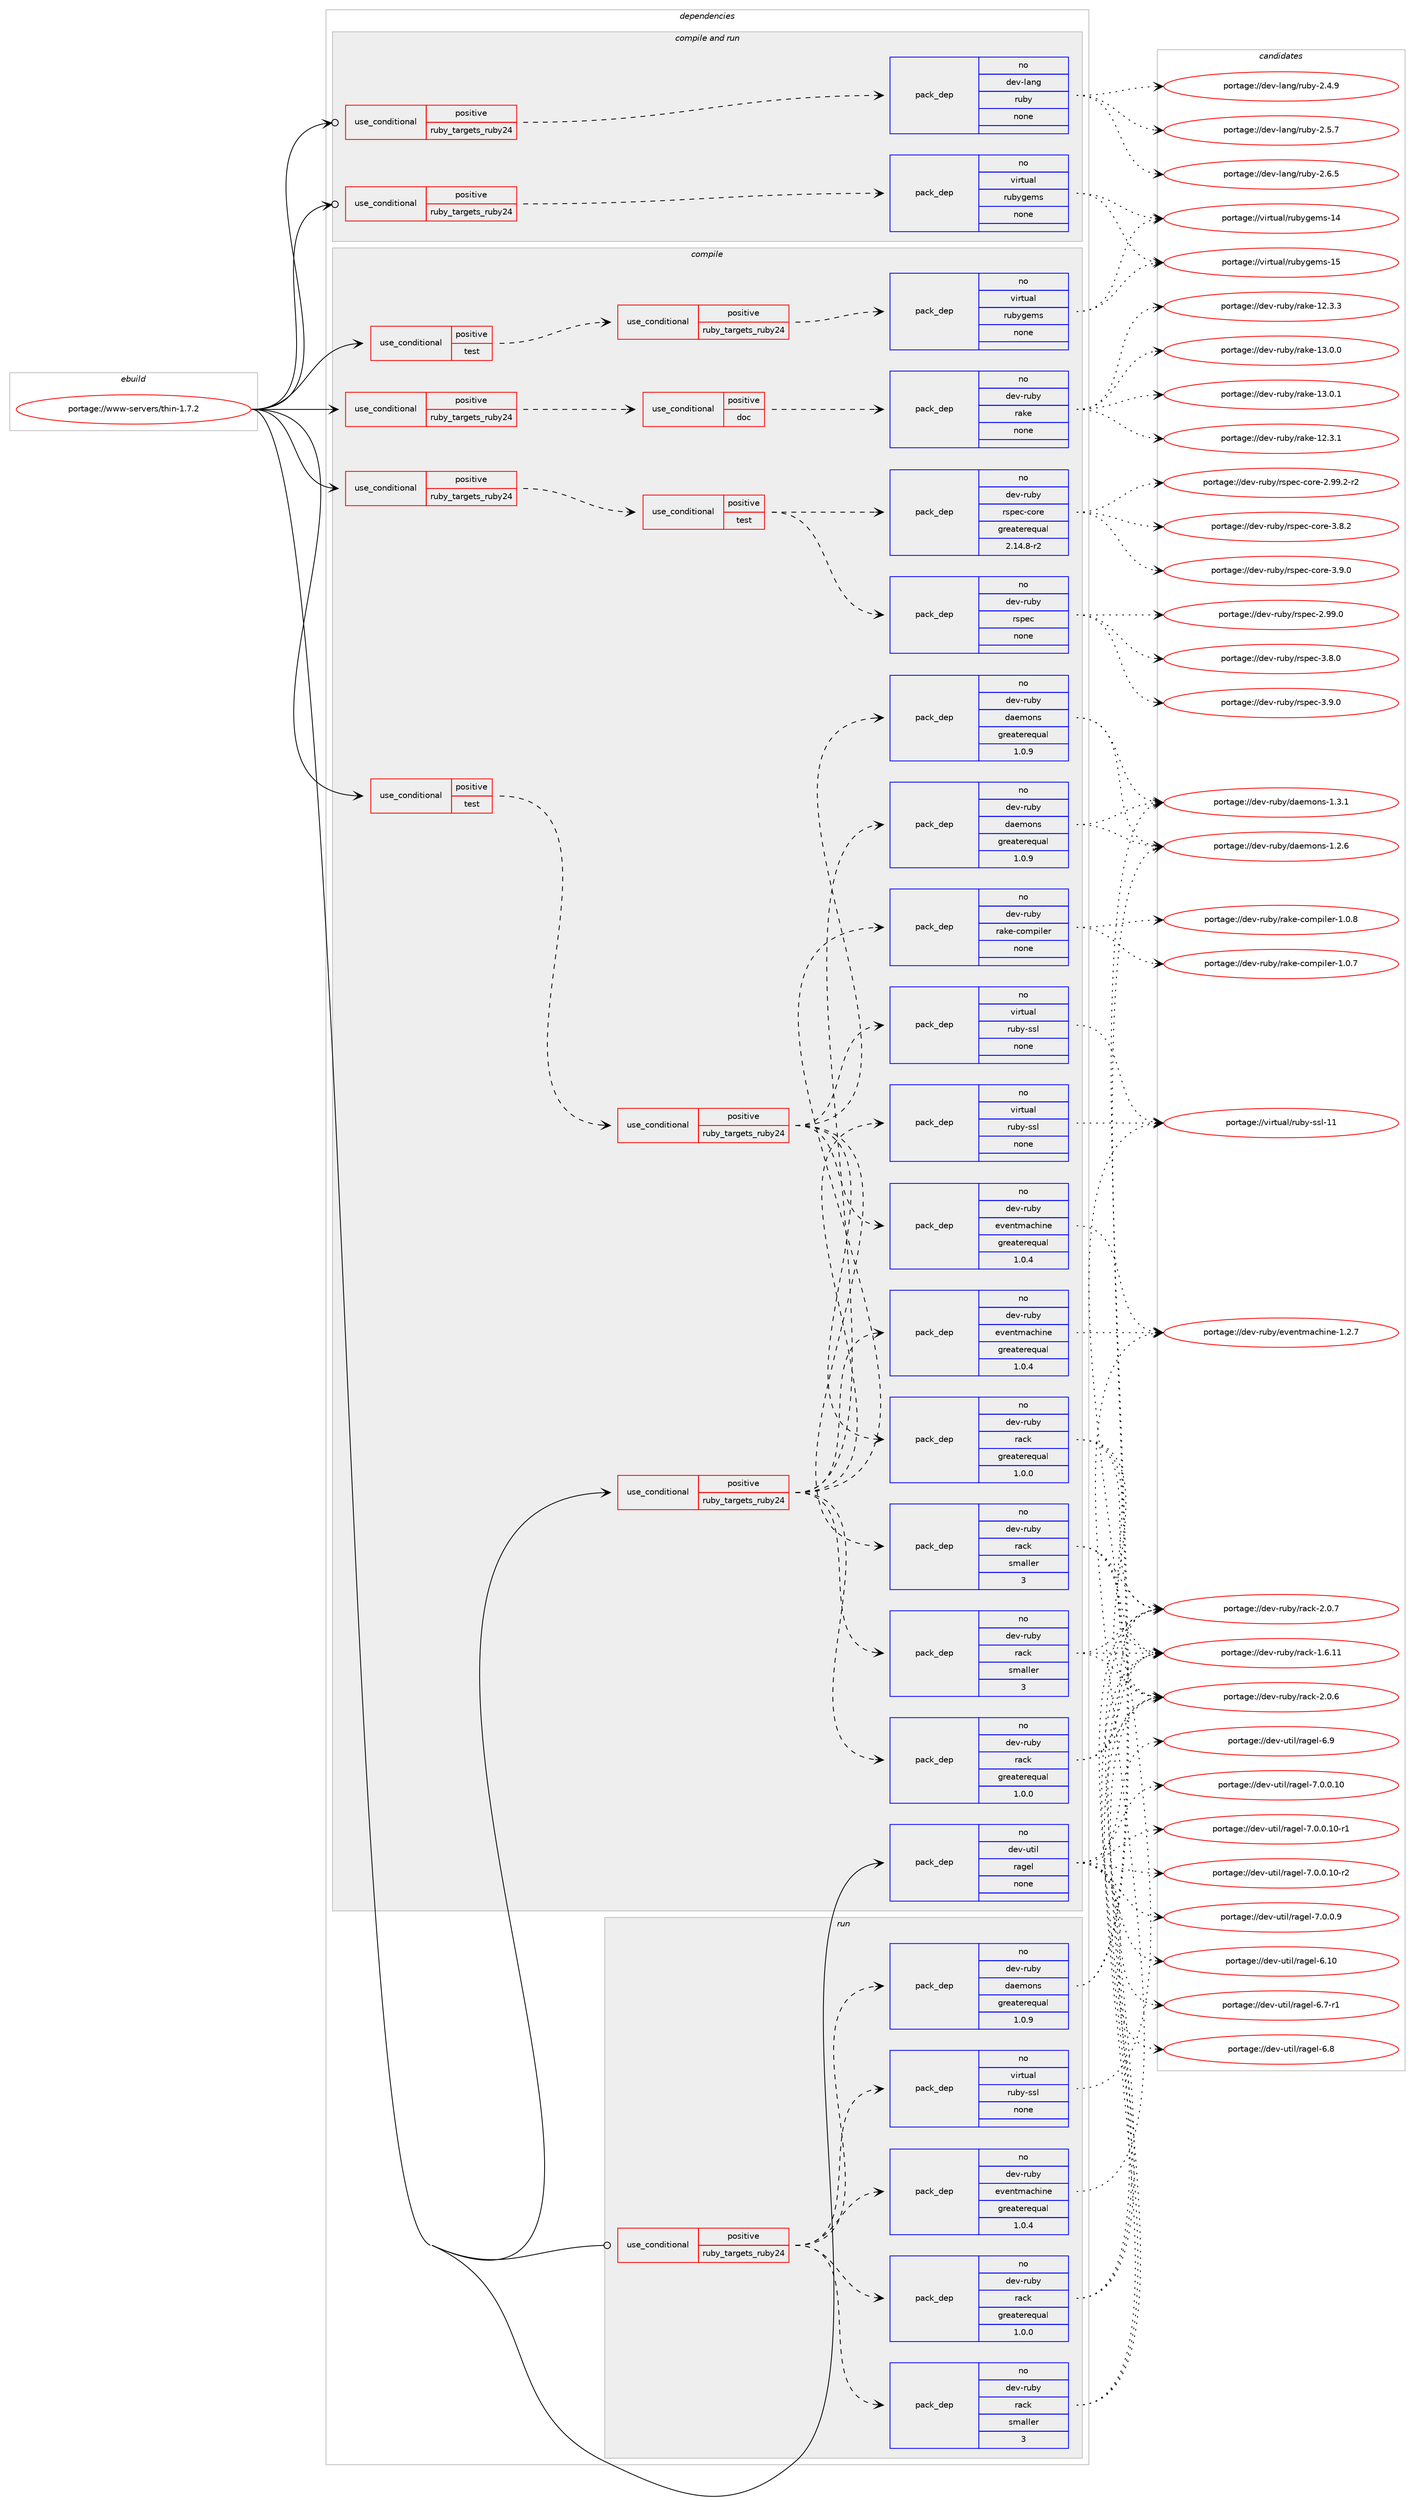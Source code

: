 digraph prolog {

# *************
# Graph options
# *************

newrank=true;
concentrate=true;
compound=true;
graph [rankdir=LR,fontname=Helvetica,fontsize=10,ranksep=1.5];#, ranksep=2.5, nodesep=0.2];
edge  [arrowhead=vee];
node  [fontname=Helvetica,fontsize=10];

# **********
# The ebuild
# **********

subgraph cluster_leftcol {
color=gray;
rank=same;
label=<<i>ebuild</i>>;
id [label="portage://www-servers/thin-1.7.2", color=red, width=4, href="../www-servers/thin-1.7.2.svg"];
}

# ****************
# The dependencies
# ****************

subgraph cluster_midcol {
color=gray;
label=<<i>dependencies</i>>;
subgraph cluster_compile {
fillcolor="#eeeeee";
style=filled;
label=<<i>compile</i>>;
subgraph cond107029 {
dependency444350 [label=<<TABLE BORDER="0" CELLBORDER="1" CELLSPACING="0" CELLPADDING="4"><TR><TD ROWSPAN="3" CELLPADDING="10">use_conditional</TD></TR><TR><TD>positive</TD></TR><TR><TD>ruby_targets_ruby24</TD></TR></TABLE>>, shape=none, color=red];
subgraph cond107030 {
dependency444351 [label=<<TABLE BORDER="0" CELLBORDER="1" CELLSPACING="0" CELLPADDING="4"><TR><TD ROWSPAN="3" CELLPADDING="10">use_conditional</TD></TR><TR><TD>positive</TD></TR><TR><TD>doc</TD></TR></TABLE>>, shape=none, color=red];
subgraph pack329433 {
dependency444352 [label=<<TABLE BORDER="0" CELLBORDER="1" CELLSPACING="0" CELLPADDING="4" WIDTH="220"><TR><TD ROWSPAN="6" CELLPADDING="30">pack_dep</TD></TR><TR><TD WIDTH="110">no</TD></TR><TR><TD>dev-ruby</TD></TR><TR><TD>rake</TD></TR><TR><TD>none</TD></TR><TR><TD></TD></TR></TABLE>>, shape=none, color=blue];
}
dependency444351:e -> dependency444352:w [weight=20,style="dashed",arrowhead="vee"];
}
dependency444350:e -> dependency444351:w [weight=20,style="dashed",arrowhead="vee"];
}
id:e -> dependency444350:w [weight=20,style="solid",arrowhead="vee"];
subgraph cond107031 {
dependency444353 [label=<<TABLE BORDER="0" CELLBORDER="1" CELLSPACING="0" CELLPADDING="4"><TR><TD ROWSPAN="3" CELLPADDING="10">use_conditional</TD></TR><TR><TD>positive</TD></TR><TR><TD>ruby_targets_ruby24</TD></TR></TABLE>>, shape=none, color=red];
subgraph cond107032 {
dependency444354 [label=<<TABLE BORDER="0" CELLBORDER="1" CELLSPACING="0" CELLPADDING="4"><TR><TD ROWSPAN="3" CELLPADDING="10">use_conditional</TD></TR><TR><TD>positive</TD></TR><TR><TD>test</TD></TR></TABLE>>, shape=none, color=red];
subgraph pack329434 {
dependency444355 [label=<<TABLE BORDER="0" CELLBORDER="1" CELLSPACING="0" CELLPADDING="4" WIDTH="220"><TR><TD ROWSPAN="6" CELLPADDING="30">pack_dep</TD></TR><TR><TD WIDTH="110">no</TD></TR><TR><TD>dev-ruby</TD></TR><TR><TD>rspec</TD></TR><TR><TD>none</TD></TR><TR><TD></TD></TR></TABLE>>, shape=none, color=blue];
}
dependency444354:e -> dependency444355:w [weight=20,style="dashed",arrowhead="vee"];
subgraph pack329435 {
dependency444356 [label=<<TABLE BORDER="0" CELLBORDER="1" CELLSPACING="0" CELLPADDING="4" WIDTH="220"><TR><TD ROWSPAN="6" CELLPADDING="30">pack_dep</TD></TR><TR><TD WIDTH="110">no</TD></TR><TR><TD>dev-ruby</TD></TR><TR><TD>rspec-core</TD></TR><TR><TD>greaterequal</TD></TR><TR><TD>2.14.8-r2</TD></TR></TABLE>>, shape=none, color=blue];
}
dependency444354:e -> dependency444356:w [weight=20,style="dashed",arrowhead="vee"];
}
dependency444353:e -> dependency444354:w [weight=20,style="dashed",arrowhead="vee"];
}
id:e -> dependency444353:w [weight=20,style="solid",arrowhead="vee"];
subgraph cond107033 {
dependency444357 [label=<<TABLE BORDER="0" CELLBORDER="1" CELLSPACING="0" CELLPADDING="4"><TR><TD ROWSPAN="3" CELLPADDING="10">use_conditional</TD></TR><TR><TD>positive</TD></TR><TR><TD>ruby_targets_ruby24</TD></TR></TABLE>>, shape=none, color=red];
subgraph pack329436 {
dependency444358 [label=<<TABLE BORDER="0" CELLBORDER="1" CELLSPACING="0" CELLPADDING="4" WIDTH="220"><TR><TD ROWSPAN="6" CELLPADDING="30">pack_dep</TD></TR><TR><TD WIDTH="110">no</TD></TR><TR><TD>dev-ruby</TD></TR><TR><TD>daemons</TD></TR><TR><TD>greaterequal</TD></TR><TR><TD>1.0.9</TD></TR></TABLE>>, shape=none, color=blue];
}
dependency444357:e -> dependency444358:w [weight=20,style="dashed",arrowhead="vee"];
subgraph pack329437 {
dependency444359 [label=<<TABLE BORDER="0" CELLBORDER="1" CELLSPACING="0" CELLPADDING="4" WIDTH="220"><TR><TD ROWSPAN="6" CELLPADDING="30">pack_dep</TD></TR><TR><TD WIDTH="110">no</TD></TR><TR><TD>dev-ruby</TD></TR><TR><TD>rack</TD></TR><TR><TD>greaterequal</TD></TR><TR><TD>1.0.0</TD></TR></TABLE>>, shape=none, color=blue];
}
dependency444357:e -> dependency444359:w [weight=20,style="dashed",arrowhead="vee"];
subgraph pack329438 {
dependency444360 [label=<<TABLE BORDER="0" CELLBORDER="1" CELLSPACING="0" CELLPADDING="4" WIDTH="220"><TR><TD ROWSPAN="6" CELLPADDING="30">pack_dep</TD></TR><TR><TD WIDTH="110">no</TD></TR><TR><TD>dev-ruby</TD></TR><TR><TD>rack</TD></TR><TR><TD>smaller</TD></TR><TR><TD>3</TD></TR></TABLE>>, shape=none, color=blue];
}
dependency444357:e -> dependency444360:w [weight=20,style="dashed",arrowhead="vee"];
subgraph pack329439 {
dependency444361 [label=<<TABLE BORDER="0" CELLBORDER="1" CELLSPACING="0" CELLPADDING="4" WIDTH="220"><TR><TD ROWSPAN="6" CELLPADDING="30">pack_dep</TD></TR><TR><TD WIDTH="110">no</TD></TR><TR><TD>dev-ruby</TD></TR><TR><TD>eventmachine</TD></TR><TR><TD>greaterequal</TD></TR><TR><TD>1.0.4</TD></TR></TABLE>>, shape=none, color=blue];
}
dependency444357:e -> dependency444361:w [weight=20,style="dashed",arrowhead="vee"];
subgraph pack329440 {
dependency444362 [label=<<TABLE BORDER="0" CELLBORDER="1" CELLSPACING="0" CELLPADDING="4" WIDTH="220"><TR><TD ROWSPAN="6" CELLPADDING="30">pack_dep</TD></TR><TR><TD WIDTH="110">no</TD></TR><TR><TD>virtual</TD></TR><TR><TD>ruby-ssl</TD></TR><TR><TD>none</TD></TR><TR><TD></TD></TR></TABLE>>, shape=none, color=blue];
}
dependency444357:e -> dependency444362:w [weight=20,style="dashed",arrowhead="vee"];
subgraph pack329441 {
dependency444363 [label=<<TABLE BORDER="0" CELLBORDER="1" CELLSPACING="0" CELLPADDING="4" WIDTH="220"><TR><TD ROWSPAN="6" CELLPADDING="30">pack_dep</TD></TR><TR><TD WIDTH="110">no</TD></TR><TR><TD>dev-ruby</TD></TR><TR><TD>rake-compiler</TD></TR><TR><TD>none</TD></TR><TR><TD></TD></TR></TABLE>>, shape=none, color=blue];
}
dependency444357:e -> dependency444363:w [weight=20,style="dashed",arrowhead="vee"];
}
id:e -> dependency444357:w [weight=20,style="solid",arrowhead="vee"];
subgraph cond107034 {
dependency444364 [label=<<TABLE BORDER="0" CELLBORDER="1" CELLSPACING="0" CELLPADDING="4"><TR><TD ROWSPAN="3" CELLPADDING="10">use_conditional</TD></TR><TR><TD>positive</TD></TR><TR><TD>test</TD></TR></TABLE>>, shape=none, color=red];
subgraph cond107035 {
dependency444365 [label=<<TABLE BORDER="0" CELLBORDER="1" CELLSPACING="0" CELLPADDING="4"><TR><TD ROWSPAN="3" CELLPADDING="10">use_conditional</TD></TR><TR><TD>positive</TD></TR><TR><TD>ruby_targets_ruby24</TD></TR></TABLE>>, shape=none, color=red];
subgraph pack329442 {
dependency444366 [label=<<TABLE BORDER="0" CELLBORDER="1" CELLSPACING="0" CELLPADDING="4" WIDTH="220"><TR><TD ROWSPAN="6" CELLPADDING="30">pack_dep</TD></TR><TR><TD WIDTH="110">no</TD></TR><TR><TD>dev-ruby</TD></TR><TR><TD>daemons</TD></TR><TR><TD>greaterequal</TD></TR><TR><TD>1.0.9</TD></TR></TABLE>>, shape=none, color=blue];
}
dependency444365:e -> dependency444366:w [weight=20,style="dashed",arrowhead="vee"];
subgraph pack329443 {
dependency444367 [label=<<TABLE BORDER="0" CELLBORDER="1" CELLSPACING="0" CELLPADDING="4" WIDTH="220"><TR><TD ROWSPAN="6" CELLPADDING="30">pack_dep</TD></TR><TR><TD WIDTH="110">no</TD></TR><TR><TD>dev-ruby</TD></TR><TR><TD>rack</TD></TR><TR><TD>greaterequal</TD></TR><TR><TD>1.0.0</TD></TR></TABLE>>, shape=none, color=blue];
}
dependency444365:e -> dependency444367:w [weight=20,style="dashed",arrowhead="vee"];
subgraph pack329444 {
dependency444368 [label=<<TABLE BORDER="0" CELLBORDER="1" CELLSPACING="0" CELLPADDING="4" WIDTH="220"><TR><TD ROWSPAN="6" CELLPADDING="30">pack_dep</TD></TR><TR><TD WIDTH="110">no</TD></TR><TR><TD>dev-ruby</TD></TR><TR><TD>rack</TD></TR><TR><TD>smaller</TD></TR><TR><TD>3</TD></TR></TABLE>>, shape=none, color=blue];
}
dependency444365:e -> dependency444368:w [weight=20,style="dashed",arrowhead="vee"];
subgraph pack329445 {
dependency444369 [label=<<TABLE BORDER="0" CELLBORDER="1" CELLSPACING="0" CELLPADDING="4" WIDTH="220"><TR><TD ROWSPAN="6" CELLPADDING="30">pack_dep</TD></TR><TR><TD WIDTH="110">no</TD></TR><TR><TD>dev-ruby</TD></TR><TR><TD>eventmachine</TD></TR><TR><TD>greaterequal</TD></TR><TR><TD>1.0.4</TD></TR></TABLE>>, shape=none, color=blue];
}
dependency444365:e -> dependency444369:w [weight=20,style="dashed",arrowhead="vee"];
subgraph pack329446 {
dependency444370 [label=<<TABLE BORDER="0" CELLBORDER="1" CELLSPACING="0" CELLPADDING="4" WIDTH="220"><TR><TD ROWSPAN="6" CELLPADDING="30">pack_dep</TD></TR><TR><TD WIDTH="110">no</TD></TR><TR><TD>virtual</TD></TR><TR><TD>ruby-ssl</TD></TR><TR><TD>none</TD></TR><TR><TD></TD></TR></TABLE>>, shape=none, color=blue];
}
dependency444365:e -> dependency444370:w [weight=20,style="dashed",arrowhead="vee"];
}
dependency444364:e -> dependency444365:w [weight=20,style="dashed",arrowhead="vee"];
}
id:e -> dependency444364:w [weight=20,style="solid",arrowhead="vee"];
subgraph cond107036 {
dependency444371 [label=<<TABLE BORDER="0" CELLBORDER="1" CELLSPACING="0" CELLPADDING="4"><TR><TD ROWSPAN="3" CELLPADDING="10">use_conditional</TD></TR><TR><TD>positive</TD></TR><TR><TD>test</TD></TR></TABLE>>, shape=none, color=red];
subgraph cond107037 {
dependency444372 [label=<<TABLE BORDER="0" CELLBORDER="1" CELLSPACING="0" CELLPADDING="4"><TR><TD ROWSPAN="3" CELLPADDING="10">use_conditional</TD></TR><TR><TD>positive</TD></TR><TR><TD>ruby_targets_ruby24</TD></TR></TABLE>>, shape=none, color=red];
subgraph pack329447 {
dependency444373 [label=<<TABLE BORDER="0" CELLBORDER="1" CELLSPACING="0" CELLPADDING="4" WIDTH="220"><TR><TD ROWSPAN="6" CELLPADDING="30">pack_dep</TD></TR><TR><TD WIDTH="110">no</TD></TR><TR><TD>virtual</TD></TR><TR><TD>rubygems</TD></TR><TR><TD>none</TD></TR><TR><TD></TD></TR></TABLE>>, shape=none, color=blue];
}
dependency444372:e -> dependency444373:w [weight=20,style="dashed",arrowhead="vee"];
}
dependency444371:e -> dependency444372:w [weight=20,style="dashed",arrowhead="vee"];
}
id:e -> dependency444371:w [weight=20,style="solid",arrowhead="vee"];
subgraph pack329448 {
dependency444374 [label=<<TABLE BORDER="0" CELLBORDER="1" CELLSPACING="0" CELLPADDING="4" WIDTH="220"><TR><TD ROWSPAN="6" CELLPADDING="30">pack_dep</TD></TR><TR><TD WIDTH="110">no</TD></TR><TR><TD>dev-util</TD></TR><TR><TD>ragel</TD></TR><TR><TD>none</TD></TR><TR><TD></TD></TR></TABLE>>, shape=none, color=blue];
}
id:e -> dependency444374:w [weight=20,style="solid",arrowhead="vee"];
}
subgraph cluster_compileandrun {
fillcolor="#eeeeee";
style=filled;
label=<<i>compile and run</i>>;
subgraph cond107038 {
dependency444375 [label=<<TABLE BORDER="0" CELLBORDER="1" CELLSPACING="0" CELLPADDING="4"><TR><TD ROWSPAN="3" CELLPADDING="10">use_conditional</TD></TR><TR><TD>positive</TD></TR><TR><TD>ruby_targets_ruby24</TD></TR></TABLE>>, shape=none, color=red];
subgraph pack329449 {
dependency444376 [label=<<TABLE BORDER="0" CELLBORDER="1" CELLSPACING="0" CELLPADDING="4" WIDTH="220"><TR><TD ROWSPAN="6" CELLPADDING="30">pack_dep</TD></TR><TR><TD WIDTH="110">no</TD></TR><TR><TD>dev-lang</TD></TR><TR><TD>ruby</TD></TR><TR><TD>none</TD></TR><TR><TD></TD></TR></TABLE>>, shape=none, color=blue];
}
dependency444375:e -> dependency444376:w [weight=20,style="dashed",arrowhead="vee"];
}
id:e -> dependency444375:w [weight=20,style="solid",arrowhead="odotvee"];
subgraph cond107039 {
dependency444377 [label=<<TABLE BORDER="0" CELLBORDER="1" CELLSPACING="0" CELLPADDING="4"><TR><TD ROWSPAN="3" CELLPADDING="10">use_conditional</TD></TR><TR><TD>positive</TD></TR><TR><TD>ruby_targets_ruby24</TD></TR></TABLE>>, shape=none, color=red];
subgraph pack329450 {
dependency444378 [label=<<TABLE BORDER="0" CELLBORDER="1" CELLSPACING="0" CELLPADDING="4" WIDTH="220"><TR><TD ROWSPAN="6" CELLPADDING="30">pack_dep</TD></TR><TR><TD WIDTH="110">no</TD></TR><TR><TD>virtual</TD></TR><TR><TD>rubygems</TD></TR><TR><TD>none</TD></TR><TR><TD></TD></TR></TABLE>>, shape=none, color=blue];
}
dependency444377:e -> dependency444378:w [weight=20,style="dashed",arrowhead="vee"];
}
id:e -> dependency444377:w [weight=20,style="solid",arrowhead="odotvee"];
}
subgraph cluster_run {
fillcolor="#eeeeee";
style=filled;
label=<<i>run</i>>;
subgraph cond107040 {
dependency444379 [label=<<TABLE BORDER="0" CELLBORDER="1" CELLSPACING="0" CELLPADDING="4"><TR><TD ROWSPAN="3" CELLPADDING="10">use_conditional</TD></TR><TR><TD>positive</TD></TR><TR><TD>ruby_targets_ruby24</TD></TR></TABLE>>, shape=none, color=red];
subgraph pack329451 {
dependency444380 [label=<<TABLE BORDER="0" CELLBORDER="1" CELLSPACING="0" CELLPADDING="4" WIDTH="220"><TR><TD ROWSPAN="6" CELLPADDING="30">pack_dep</TD></TR><TR><TD WIDTH="110">no</TD></TR><TR><TD>dev-ruby</TD></TR><TR><TD>daemons</TD></TR><TR><TD>greaterequal</TD></TR><TR><TD>1.0.9</TD></TR></TABLE>>, shape=none, color=blue];
}
dependency444379:e -> dependency444380:w [weight=20,style="dashed",arrowhead="vee"];
subgraph pack329452 {
dependency444381 [label=<<TABLE BORDER="0" CELLBORDER="1" CELLSPACING="0" CELLPADDING="4" WIDTH="220"><TR><TD ROWSPAN="6" CELLPADDING="30">pack_dep</TD></TR><TR><TD WIDTH="110">no</TD></TR><TR><TD>dev-ruby</TD></TR><TR><TD>rack</TD></TR><TR><TD>greaterequal</TD></TR><TR><TD>1.0.0</TD></TR></TABLE>>, shape=none, color=blue];
}
dependency444379:e -> dependency444381:w [weight=20,style="dashed",arrowhead="vee"];
subgraph pack329453 {
dependency444382 [label=<<TABLE BORDER="0" CELLBORDER="1" CELLSPACING="0" CELLPADDING="4" WIDTH="220"><TR><TD ROWSPAN="6" CELLPADDING="30">pack_dep</TD></TR><TR><TD WIDTH="110">no</TD></TR><TR><TD>dev-ruby</TD></TR><TR><TD>rack</TD></TR><TR><TD>smaller</TD></TR><TR><TD>3</TD></TR></TABLE>>, shape=none, color=blue];
}
dependency444379:e -> dependency444382:w [weight=20,style="dashed",arrowhead="vee"];
subgraph pack329454 {
dependency444383 [label=<<TABLE BORDER="0" CELLBORDER="1" CELLSPACING="0" CELLPADDING="4" WIDTH="220"><TR><TD ROWSPAN="6" CELLPADDING="30">pack_dep</TD></TR><TR><TD WIDTH="110">no</TD></TR><TR><TD>dev-ruby</TD></TR><TR><TD>eventmachine</TD></TR><TR><TD>greaterequal</TD></TR><TR><TD>1.0.4</TD></TR></TABLE>>, shape=none, color=blue];
}
dependency444379:e -> dependency444383:w [weight=20,style="dashed",arrowhead="vee"];
subgraph pack329455 {
dependency444384 [label=<<TABLE BORDER="0" CELLBORDER="1" CELLSPACING="0" CELLPADDING="4" WIDTH="220"><TR><TD ROWSPAN="6" CELLPADDING="30">pack_dep</TD></TR><TR><TD WIDTH="110">no</TD></TR><TR><TD>virtual</TD></TR><TR><TD>ruby-ssl</TD></TR><TR><TD>none</TD></TR><TR><TD></TD></TR></TABLE>>, shape=none, color=blue];
}
dependency444379:e -> dependency444384:w [weight=20,style="dashed",arrowhead="vee"];
}
id:e -> dependency444379:w [weight=20,style="solid",arrowhead="odot"];
}
}

# **************
# The candidates
# **************

subgraph cluster_choices {
rank=same;
color=gray;
label=<<i>candidates</i>>;

subgraph choice329433 {
color=black;
nodesep=1;
choiceportage1001011184511411798121471149710710145495046514649 [label="portage://dev-ruby/rake-12.3.1", color=red, width=4,href="../dev-ruby/rake-12.3.1.svg"];
choiceportage1001011184511411798121471149710710145495046514651 [label="portage://dev-ruby/rake-12.3.3", color=red, width=4,href="../dev-ruby/rake-12.3.3.svg"];
choiceportage1001011184511411798121471149710710145495146484648 [label="portage://dev-ruby/rake-13.0.0", color=red, width=4,href="../dev-ruby/rake-13.0.0.svg"];
choiceportage1001011184511411798121471149710710145495146484649 [label="portage://dev-ruby/rake-13.0.1", color=red, width=4,href="../dev-ruby/rake-13.0.1.svg"];
dependency444352:e -> choiceportage1001011184511411798121471149710710145495046514649:w [style=dotted,weight="100"];
dependency444352:e -> choiceportage1001011184511411798121471149710710145495046514651:w [style=dotted,weight="100"];
dependency444352:e -> choiceportage1001011184511411798121471149710710145495146484648:w [style=dotted,weight="100"];
dependency444352:e -> choiceportage1001011184511411798121471149710710145495146484649:w [style=dotted,weight="100"];
}
subgraph choice329434 {
color=black;
nodesep=1;
choiceportage1001011184511411798121471141151121019945504657574648 [label="portage://dev-ruby/rspec-2.99.0", color=red, width=4,href="../dev-ruby/rspec-2.99.0.svg"];
choiceportage10010111845114117981214711411511210199455146564648 [label="portage://dev-ruby/rspec-3.8.0", color=red, width=4,href="../dev-ruby/rspec-3.8.0.svg"];
choiceportage10010111845114117981214711411511210199455146574648 [label="portage://dev-ruby/rspec-3.9.0", color=red, width=4,href="../dev-ruby/rspec-3.9.0.svg"];
dependency444355:e -> choiceportage1001011184511411798121471141151121019945504657574648:w [style=dotted,weight="100"];
dependency444355:e -> choiceportage10010111845114117981214711411511210199455146564648:w [style=dotted,weight="100"];
dependency444355:e -> choiceportage10010111845114117981214711411511210199455146574648:w [style=dotted,weight="100"];
}
subgraph choice329435 {
color=black;
nodesep=1;
choiceportage100101118451141179812147114115112101994599111114101455046575746504511450 [label="portage://dev-ruby/rspec-core-2.99.2-r2", color=red, width=4,href="../dev-ruby/rspec-core-2.99.2-r2.svg"];
choiceportage100101118451141179812147114115112101994599111114101455146564650 [label="portage://dev-ruby/rspec-core-3.8.2", color=red, width=4,href="../dev-ruby/rspec-core-3.8.2.svg"];
choiceportage100101118451141179812147114115112101994599111114101455146574648 [label="portage://dev-ruby/rspec-core-3.9.0", color=red, width=4,href="../dev-ruby/rspec-core-3.9.0.svg"];
dependency444356:e -> choiceportage100101118451141179812147114115112101994599111114101455046575746504511450:w [style=dotted,weight="100"];
dependency444356:e -> choiceportage100101118451141179812147114115112101994599111114101455146564650:w [style=dotted,weight="100"];
dependency444356:e -> choiceportage100101118451141179812147114115112101994599111114101455146574648:w [style=dotted,weight="100"];
}
subgraph choice329436 {
color=black;
nodesep=1;
choiceportage10010111845114117981214710097101109111110115454946504654 [label="portage://dev-ruby/daemons-1.2.6", color=red, width=4,href="../dev-ruby/daemons-1.2.6.svg"];
choiceportage10010111845114117981214710097101109111110115454946514649 [label="portage://dev-ruby/daemons-1.3.1", color=red, width=4,href="../dev-ruby/daemons-1.3.1.svg"];
dependency444358:e -> choiceportage10010111845114117981214710097101109111110115454946504654:w [style=dotted,weight="100"];
dependency444358:e -> choiceportage10010111845114117981214710097101109111110115454946514649:w [style=dotted,weight="100"];
}
subgraph choice329437 {
color=black;
nodesep=1;
choiceportage100101118451141179812147114979910745494654464949 [label="portage://dev-ruby/rack-1.6.11", color=red, width=4,href="../dev-ruby/rack-1.6.11.svg"];
choiceportage1001011184511411798121471149799107455046484654 [label="portage://dev-ruby/rack-2.0.6", color=red, width=4,href="../dev-ruby/rack-2.0.6.svg"];
choiceportage1001011184511411798121471149799107455046484655 [label="portage://dev-ruby/rack-2.0.7", color=red, width=4,href="../dev-ruby/rack-2.0.7.svg"];
dependency444359:e -> choiceportage100101118451141179812147114979910745494654464949:w [style=dotted,weight="100"];
dependency444359:e -> choiceportage1001011184511411798121471149799107455046484654:w [style=dotted,weight="100"];
dependency444359:e -> choiceportage1001011184511411798121471149799107455046484655:w [style=dotted,weight="100"];
}
subgraph choice329438 {
color=black;
nodesep=1;
choiceportage100101118451141179812147114979910745494654464949 [label="portage://dev-ruby/rack-1.6.11", color=red, width=4,href="../dev-ruby/rack-1.6.11.svg"];
choiceportage1001011184511411798121471149799107455046484654 [label="portage://dev-ruby/rack-2.0.6", color=red, width=4,href="../dev-ruby/rack-2.0.6.svg"];
choiceportage1001011184511411798121471149799107455046484655 [label="portage://dev-ruby/rack-2.0.7", color=red, width=4,href="../dev-ruby/rack-2.0.7.svg"];
dependency444360:e -> choiceportage100101118451141179812147114979910745494654464949:w [style=dotted,weight="100"];
dependency444360:e -> choiceportage1001011184511411798121471149799107455046484654:w [style=dotted,weight="100"];
dependency444360:e -> choiceportage1001011184511411798121471149799107455046484655:w [style=dotted,weight="100"];
}
subgraph choice329439 {
color=black;
nodesep=1;
choiceportage1001011184511411798121471011181011101161099799104105110101454946504655 [label="portage://dev-ruby/eventmachine-1.2.7", color=red, width=4,href="../dev-ruby/eventmachine-1.2.7.svg"];
dependency444361:e -> choiceportage1001011184511411798121471011181011101161099799104105110101454946504655:w [style=dotted,weight="100"];
}
subgraph choice329440 {
color=black;
nodesep=1;
choiceportage11810511411611797108471141179812145115115108454949 [label="portage://virtual/ruby-ssl-11", color=red, width=4,href="../virtual/ruby-ssl-11.svg"];
dependency444362:e -> choiceportage11810511411611797108471141179812145115115108454949:w [style=dotted,weight="100"];
}
subgraph choice329441 {
color=black;
nodesep=1;
choiceportage100101118451141179812147114971071014599111109112105108101114454946484655 [label="portage://dev-ruby/rake-compiler-1.0.7", color=red, width=4,href="../dev-ruby/rake-compiler-1.0.7.svg"];
choiceportage100101118451141179812147114971071014599111109112105108101114454946484656 [label="portage://dev-ruby/rake-compiler-1.0.8", color=red, width=4,href="../dev-ruby/rake-compiler-1.0.8.svg"];
dependency444363:e -> choiceportage100101118451141179812147114971071014599111109112105108101114454946484655:w [style=dotted,weight="100"];
dependency444363:e -> choiceportage100101118451141179812147114971071014599111109112105108101114454946484656:w [style=dotted,weight="100"];
}
subgraph choice329442 {
color=black;
nodesep=1;
choiceportage10010111845114117981214710097101109111110115454946504654 [label="portage://dev-ruby/daemons-1.2.6", color=red, width=4,href="../dev-ruby/daemons-1.2.6.svg"];
choiceportage10010111845114117981214710097101109111110115454946514649 [label="portage://dev-ruby/daemons-1.3.1", color=red, width=4,href="../dev-ruby/daemons-1.3.1.svg"];
dependency444366:e -> choiceportage10010111845114117981214710097101109111110115454946504654:w [style=dotted,weight="100"];
dependency444366:e -> choiceportage10010111845114117981214710097101109111110115454946514649:w [style=dotted,weight="100"];
}
subgraph choice329443 {
color=black;
nodesep=1;
choiceportage100101118451141179812147114979910745494654464949 [label="portage://dev-ruby/rack-1.6.11", color=red, width=4,href="../dev-ruby/rack-1.6.11.svg"];
choiceportage1001011184511411798121471149799107455046484654 [label="portage://dev-ruby/rack-2.0.6", color=red, width=4,href="../dev-ruby/rack-2.0.6.svg"];
choiceportage1001011184511411798121471149799107455046484655 [label="portage://dev-ruby/rack-2.0.7", color=red, width=4,href="../dev-ruby/rack-2.0.7.svg"];
dependency444367:e -> choiceportage100101118451141179812147114979910745494654464949:w [style=dotted,weight="100"];
dependency444367:e -> choiceportage1001011184511411798121471149799107455046484654:w [style=dotted,weight="100"];
dependency444367:e -> choiceportage1001011184511411798121471149799107455046484655:w [style=dotted,weight="100"];
}
subgraph choice329444 {
color=black;
nodesep=1;
choiceportage100101118451141179812147114979910745494654464949 [label="portage://dev-ruby/rack-1.6.11", color=red, width=4,href="../dev-ruby/rack-1.6.11.svg"];
choiceportage1001011184511411798121471149799107455046484654 [label="portage://dev-ruby/rack-2.0.6", color=red, width=4,href="../dev-ruby/rack-2.0.6.svg"];
choiceportage1001011184511411798121471149799107455046484655 [label="portage://dev-ruby/rack-2.0.7", color=red, width=4,href="../dev-ruby/rack-2.0.7.svg"];
dependency444368:e -> choiceportage100101118451141179812147114979910745494654464949:w [style=dotted,weight="100"];
dependency444368:e -> choiceportage1001011184511411798121471149799107455046484654:w [style=dotted,weight="100"];
dependency444368:e -> choiceportage1001011184511411798121471149799107455046484655:w [style=dotted,weight="100"];
}
subgraph choice329445 {
color=black;
nodesep=1;
choiceportage1001011184511411798121471011181011101161099799104105110101454946504655 [label="portage://dev-ruby/eventmachine-1.2.7", color=red, width=4,href="../dev-ruby/eventmachine-1.2.7.svg"];
dependency444369:e -> choiceportage1001011184511411798121471011181011101161099799104105110101454946504655:w [style=dotted,weight="100"];
}
subgraph choice329446 {
color=black;
nodesep=1;
choiceportage11810511411611797108471141179812145115115108454949 [label="portage://virtual/ruby-ssl-11", color=red, width=4,href="../virtual/ruby-ssl-11.svg"];
dependency444370:e -> choiceportage11810511411611797108471141179812145115115108454949:w [style=dotted,weight="100"];
}
subgraph choice329447 {
color=black;
nodesep=1;
choiceportage118105114116117971084711411798121103101109115454952 [label="portage://virtual/rubygems-14", color=red, width=4,href="../virtual/rubygems-14.svg"];
choiceportage118105114116117971084711411798121103101109115454953 [label="portage://virtual/rubygems-15", color=red, width=4,href="../virtual/rubygems-15.svg"];
dependency444373:e -> choiceportage118105114116117971084711411798121103101109115454952:w [style=dotted,weight="100"];
dependency444373:e -> choiceportage118105114116117971084711411798121103101109115454953:w [style=dotted,weight="100"];
}
subgraph choice329448 {
color=black;
nodesep=1;
choiceportage1001011184511711610510847114971031011084554464948 [label="portage://dev-util/ragel-6.10", color=red, width=4,href="../dev-util/ragel-6.10.svg"];
choiceportage100101118451171161051084711497103101108455446554511449 [label="portage://dev-util/ragel-6.7-r1", color=red, width=4,href="../dev-util/ragel-6.7-r1.svg"];
choiceportage10010111845117116105108471149710310110845544656 [label="portage://dev-util/ragel-6.8", color=red, width=4,href="../dev-util/ragel-6.8.svg"];
choiceportage10010111845117116105108471149710310110845544657 [label="portage://dev-util/ragel-6.9", color=red, width=4,href="../dev-util/ragel-6.9.svg"];
choiceportage100101118451171161051084711497103101108455546484648464948 [label="portage://dev-util/ragel-7.0.0.10", color=red, width=4,href="../dev-util/ragel-7.0.0.10.svg"];
choiceportage1001011184511711610510847114971031011084555464846484649484511449 [label="portage://dev-util/ragel-7.0.0.10-r1", color=red, width=4,href="../dev-util/ragel-7.0.0.10-r1.svg"];
choiceportage1001011184511711610510847114971031011084555464846484649484511450 [label="portage://dev-util/ragel-7.0.0.10-r2", color=red, width=4,href="../dev-util/ragel-7.0.0.10-r2.svg"];
choiceportage1001011184511711610510847114971031011084555464846484657 [label="portage://dev-util/ragel-7.0.0.9", color=red, width=4,href="../dev-util/ragel-7.0.0.9.svg"];
dependency444374:e -> choiceportage1001011184511711610510847114971031011084554464948:w [style=dotted,weight="100"];
dependency444374:e -> choiceportage100101118451171161051084711497103101108455446554511449:w [style=dotted,weight="100"];
dependency444374:e -> choiceportage10010111845117116105108471149710310110845544656:w [style=dotted,weight="100"];
dependency444374:e -> choiceportage10010111845117116105108471149710310110845544657:w [style=dotted,weight="100"];
dependency444374:e -> choiceportage100101118451171161051084711497103101108455546484648464948:w [style=dotted,weight="100"];
dependency444374:e -> choiceportage1001011184511711610510847114971031011084555464846484649484511449:w [style=dotted,weight="100"];
dependency444374:e -> choiceportage1001011184511711610510847114971031011084555464846484649484511450:w [style=dotted,weight="100"];
dependency444374:e -> choiceportage1001011184511711610510847114971031011084555464846484657:w [style=dotted,weight="100"];
}
subgraph choice329449 {
color=black;
nodesep=1;
choiceportage10010111845108971101034711411798121455046524657 [label="portage://dev-lang/ruby-2.4.9", color=red, width=4,href="../dev-lang/ruby-2.4.9.svg"];
choiceportage10010111845108971101034711411798121455046534655 [label="portage://dev-lang/ruby-2.5.7", color=red, width=4,href="../dev-lang/ruby-2.5.7.svg"];
choiceportage10010111845108971101034711411798121455046544653 [label="portage://dev-lang/ruby-2.6.5", color=red, width=4,href="../dev-lang/ruby-2.6.5.svg"];
dependency444376:e -> choiceportage10010111845108971101034711411798121455046524657:w [style=dotted,weight="100"];
dependency444376:e -> choiceportage10010111845108971101034711411798121455046534655:w [style=dotted,weight="100"];
dependency444376:e -> choiceportage10010111845108971101034711411798121455046544653:w [style=dotted,weight="100"];
}
subgraph choice329450 {
color=black;
nodesep=1;
choiceportage118105114116117971084711411798121103101109115454952 [label="portage://virtual/rubygems-14", color=red, width=4,href="../virtual/rubygems-14.svg"];
choiceportage118105114116117971084711411798121103101109115454953 [label="portage://virtual/rubygems-15", color=red, width=4,href="../virtual/rubygems-15.svg"];
dependency444378:e -> choiceportage118105114116117971084711411798121103101109115454952:w [style=dotted,weight="100"];
dependency444378:e -> choiceportage118105114116117971084711411798121103101109115454953:w [style=dotted,weight="100"];
}
subgraph choice329451 {
color=black;
nodesep=1;
choiceportage10010111845114117981214710097101109111110115454946504654 [label="portage://dev-ruby/daemons-1.2.6", color=red, width=4,href="../dev-ruby/daemons-1.2.6.svg"];
choiceportage10010111845114117981214710097101109111110115454946514649 [label="portage://dev-ruby/daemons-1.3.1", color=red, width=4,href="../dev-ruby/daemons-1.3.1.svg"];
dependency444380:e -> choiceportage10010111845114117981214710097101109111110115454946504654:w [style=dotted,weight="100"];
dependency444380:e -> choiceportage10010111845114117981214710097101109111110115454946514649:w [style=dotted,weight="100"];
}
subgraph choice329452 {
color=black;
nodesep=1;
choiceportage100101118451141179812147114979910745494654464949 [label="portage://dev-ruby/rack-1.6.11", color=red, width=4,href="../dev-ruby/rack-1.6.11.svg"];
choiceportage1001011184511411798121471149799107455046484654 [label="portage://dev-ruby/rack-2.0.6", color=red, width=4,href="../dev-ruby/rack-2.0.6.svg"];
choiceportage1001011184511411798121471149799107455046484655 [label="portage://dev-ruby/rack-2.0.7", color=red, width=4,href="../dev-ruby/rack-2.0.7.svg"];
dependency444381:e -> choiceportage100101118451141179812147114979910745494654464949:w [style=dotted,weight="100"];
dependency444381:e -> choiceportage1001011184511411798121471149799107455046484654:w [style=dotted,weight="100"];
dependency444381:e -> choiceportage1001011184511411798121471149799107455046484655:w [style=dotted,weight="100"];
}
subgraph choice329453 {
color=black;
nodesep=1;
choiceportage100101118451141179812147114979910745494654464949 [label="portage://dev-ruby/rack-1.6.11", color=red, width=4,href="../dev-ruby/rack-1.6.11.svg"];
choiceportage1001011184511411798121471149799107455046484654 [label="portage://dev-ruby/rack-2.0.6", color=red, width=4,href="../dev-ruby/rack-2.0.6.svg"];
choiceportage1001011184511411798121471149799107455046484655 [label="portage://dev-ruby/rack-2.0.7", color=red, width=4,href="../dev-ruby/rack-2.0.7.svg"];
dependency444382:e -> choiceportage100101118451141179812147114979910745494654464949:w [style=dotted,weight="100"];
dependency444382:e -> choiceportage1001011184511411798121471149799107455046484654:w [style=dotted,weight="100"];
dependency444382:e -> choiceportage1001011184511411798121471149799107455046484655:w [style=dotted,weight="100"];
}
subgraph choice329454 {
color=black;
nodesep=1;
choiceportage1001011184511411798121471011181011101161099799104105110101454946504655 [label="portage://dev-ruby/eventmachine-1.2.7", color=red, width=4,href="../dev-ruby/eventmachine-1.2.7.svg"];
dependency444383:e -> choiceportage1001011184511411798121471011181011101161099799104105110101454946504655:w [style=dotted,weight="100"];
}
subgraph choice329455 {
color=black;
nodesep=1;
choiceportage11810511411611797108471141179812145115115108454949 [label="portage://virtual/ruby-ssl-11", color=red, width=4,href="../virtual/ruby-ssl-11.svg"];
dependency444384:e -> choiceportage11810511411611797108471141179812145115115108454949:w [style=dotted,weight="100"];
}
}

}
